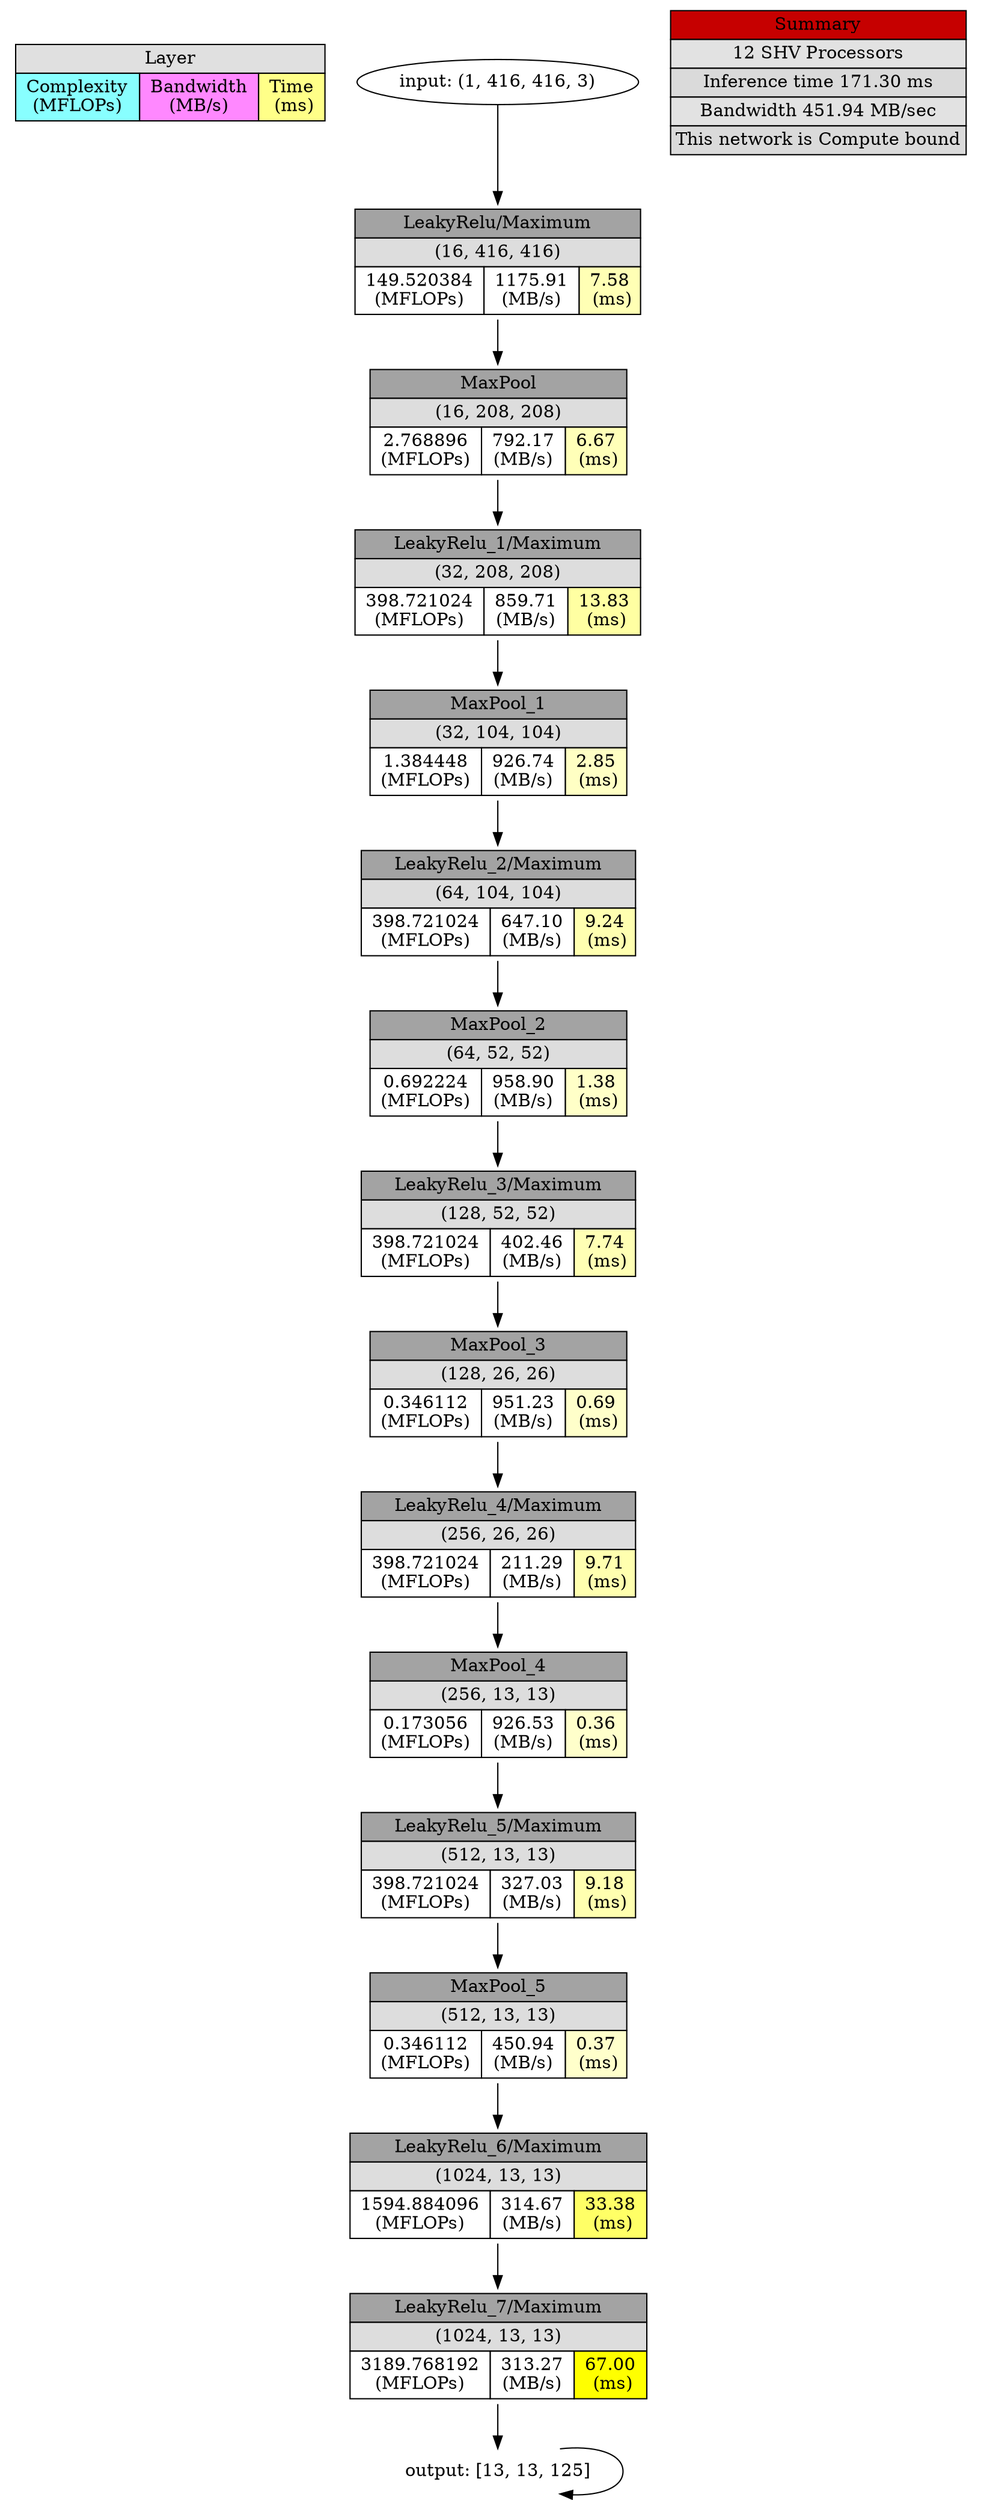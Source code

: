 digraph output {
	Legend [label=<<TABLE BORDER="0" CELLBORDER="1" CELLSPACING="0" CELLPADDING="3">
<TR><TD  BGCOLOR = "#E0E0E0" COLSPAN="3">Layer</TD></TR>
<TR><TD BGCOLOR = "#88FFFF"> Complexity <br/> (MFLOPs) </TD>
<TD BGCOLOR = "#FF88FF"> Bandwidth <br/> (MB/s) </TD>
<TD BGCOLOR = "#FFFF88"> Time <br/> (ms)</TD></TR>
</TABLE>>
 shape=plaintext]
	Input [label="input: (1, 416, 416, 3)"]
	"LeakyRelu/Maximum" [label=<
<TABLE BORDER="0" CELLBORDER="1" CELLSPACING="0" CELLPADDING="3">
<TR>
    <TD  BGCOLOR = "#A3A3A3" COLSPAN="3">LeakyRelu/Maximum</TD>
</TR>
<TR>
    <TD  BGCOLOR = "#DDDDDD" COLSPAN="3">(16, 416, 416)</TD>
</TR>
<TR>
    <TD BGCOLOR = "#FFFFFF"> 149.520384 <br/> (MFLOPs) </TD>
    <TD BGCOLOR = "#FFFFFF"> 1175.91 <br/> (MB/s) </TD>
    <TD BGCOLOR = "#FFFFB5"> 7.58 <br/> (ms)</TD>
</TR>
</TABLE>>
 shape=plaintext]
	Input -> "LeakyRelu/Maximum"
	MaxPool [label=<
<TABLE BORDER="0" CELLBORDER="1" CELLSPACING="0" CELLPADDING="3">
<TR>
    <TD  BGCOLOR = "#A3A3A3" COLSPAN="3">MaxPool</TD>
</TR>
<TR>
    <TD  BGCOLOR = "#DDDDDD" COLSPAN="3">(16, 208, 208)</TD>
</TR>
<TR>
    <TD BGCOLOR = "#FFFFFF"> 2.768896 <br/> (MFLOPs) </TD>
    <TD BGCOLOR = "#FFFFFF"> 792.17 <br/> (MB/s) </TD>
    <TD BGCOLOR = "#FFFFB8"> 6.67 <br/> (ms)</TD>
</TR>
</TABLE>>
 shape=plaintext]
	"LeakyRelu/Maximum" -> MaxPool
	"LeakyRelu_1/Maximum" [label=<
<TABLE BORDER="0" CELLBORDER="1" CELLSPACING="0" CELLPADDING="3">
<TR>
    <TD  BGCOLOR = "#A3A3A3" COLSPAN="3">LeakyRelu_1/Maximum</TD>
</TR>
<TR>
    <TD  BGCOLOR = "#DDDDDD" COLSPAN="3">(32, 208, 208)</TD>
</TR>
<TR>
    <TD BGCOLOR = "#FFFFFF"> 398.721024 <br/> (MFLOPs) </TD>
    <TD BGCOLOR = "#FFFFFF"> 859.71 <br/> (MB/s) </TD>
    <TD BGCOLOR = "#FFFFA2"> 13.83 <br/> (ms)</TD>
</TR>
</TABLE>>
 shape=plaintext]
	MaxPool -> "LeakyRelu_1/Maximum"
	MaxPool_1 [label=<
<TABLE BORDER="0" CELLBORDER="1" CELLSPACING="0" CELLPADDING="3">
<TR>
    <TD  BGCOLOR = "#A3A3A3" COLSPAN="3">MaxPool_1</TD>
</TR>
<TR>
    <TD  BGCOLOR = "#DDDDDD" COLSPAN="3">(32, 104, 104)</TD>
</TR>
<TR>
    <TD BGCOLOR = "#FFFFFF"> 1.384448 <br/> (MFLOPs) </TD>
    <TD BGCOLOR = "#FFFFFF"> 926.74 <br/> (MB/s) </TD>
    <TD BGCOLOR = "#FFFFC4"> 2.85 <br/> (ms)</TD>
</TR>
</TABLE>>
 shape=plaintext]
	"LeakyRelu_1/Maximum" -> MaxPool_1
	"LeakyRelu_2/Maximum" [label=<
<TABLE BORDER="0" CELLBORDER="1" CELLSPACING="0" CELLPADDING="3">
<TR>
    <TD  BGCOLOR = "#A3A3A3" COLSPAN="3">LeakyRelu_2/Maximum</TD>
</TR>
<TR>
    <TD  BGCOLOR = "#DDDDDD" COLSPAN="3">(64, 104, 104)</TD>
</TR>
<TR>
    <TD BGCOLOR = "#FFFFFF"> 398.721024 <br/> (MFLOPs) </TD>
    <TD BGCOLOR = "#FFFFFF"> 647.10 <br/> (MB/s) </TD>
    <TD BGCOLOR = "#FFFFB0"> 9.24 <br/> (ms)</TD>
</TR>
</TABLE>>
 shape=plaintext]
	MaxPool_1 -> "LeakyRelu_2/Maximum"
	MaxPool_2 [label=<
<TABLE BORDER="0" CELLBORDER="1" CELLSPACING="0" CELLPADDING="3">
<TR>
    <TD  BGCOLOR = "#A3A3A3" COLSPAN="3">MaxPool_2</TD>
</TR>
<TR>
    <TD  BGCOLOR = "#DDDDDD" COLSPAN="3">(64, 52, 52)</TD>
</TR>
<TR>
    <TD BGCOLOR = "#FFFFFF"> 0.692224 <br/> (MFLOPs) </TD>
    <TD BGCOLOR = "#FFFFFF"> 958.90 <br/> (MB/s) </TD>
    <TD BGCOLOR = "#FFFFC8"> 1.38 <br/> (ms)</TD>
</TR>
</TABLE>>
 shape=plaintext]
	"LeakyRelu_2/Maximum" -> MaxPool_2
	"LeakyRelu_3/Maximum" [label=<
<TABLE BORDER="0" CELLBORDER="1" CELLSPACING="0" CELLPADDING="3">
<TR>
    <TD  BGCOLOR = "#A3A3A3" COLSPAN="3">LeakyRelu_3/Maximum</TD>
</TR>
<TR>
    <TD  BGCOLOR = "#DDDDDD" COLSPAN="3">(128, 52, 52)</TD>
</TR>
<TR>
    <TD BGCOLOR = "#FFFFFF"> 398.721024 <br/> (MFLOPs) </TD>
    <TD BGCOLOR = "#FFFFFF"> 402.46 <br/> (MB/s) </TD>
    <TD BGCOLOR = "#FFFFB5"> 7.74 <br/> (ms)</TD>
</TR>
</TABLE>>
 shape=plaintext]
	MaxPool_2 -> "LeakyRelu_3/Maximum"
	MaxPool_3 [label=<
<TABLE BORDER="0" CELLBORDER="1" CELLSPACING="0" CELLPADDING="3">
<TR>
    <TD  BGCOLOR = "#A3A3A3" COLSPAN="3">MaxPool_3</TD>
</TR>
<TR>
    <TD  BGCOLOR = "#DDDDDD" COLSPAN="3">(128, 26, 26)</TD>
</TR>
<TR>
    <TD BGCOLOR = "#FFFFFF"> 0.346112 <br/> (MFLOPs) </TD>
    <TD BGCOLOR = "#FFFFFF"> 951.23 <br/> (MB/s) </TD>
    <TD BGCOLOR = "#FFFFCA"> 0.69 <br/> (ms)</TD>
</TR>
</TABLE>>
 shape=plaintext]
	"LeakyRelu_3/Maximum" -> MaxPool_3
	"LeakyRelu_4/Maximum" [label=<
<TABLE BORDER="0" CELLBORDER="1" CELLSPACING="0" CELLPADDING="3">
<TR>
    <TD  BGCOLOR = "#A3A3A3" COLSPAN="3">LeakyRelu_4/Maximum</TD>
</TR>
<TR>
    <TD  BGCOLOR = "#DDDDDD" COLSPAN="3">(256, 26, 26)</TD>
</TR>
<TR>
    <TD BGCOLOR = "#FFFFFF"> 398.721024 <br/> (MFLOPs) </TD>
    <TD BGCOLOR = "#FFFFFF"> 211.29 <br/> (MB/s) </TD>
    <TD BGCOLOR = "#FFFFAF"> 9.71 <br/> (ms)</TD>
</TR>
</TABLE>>
 shape=plaintext]
	MaxPool_3 -> "LeakyRelu_4/Maximum"
	MaxPool_4 [label=<
<TABLE BORDER="0" CELLBORDER="1" CELLSPACING="0" CELLPADDING="3">
<TR>
    <TD  BGCOLOR = "#A3A3A3" COLSPAN="3">MaxPool_4</TD>
</TR>
<TR>
    <TD  BGCOLOR = "#DDDDDD" COLSPAN="3">(256, 13, 13)</TD>
</TR>
<TR>
    <TD BGCOLOR = "#FFFFFF"> 0.173056 <br/> (MFLOPs) </TD>
    <TD BGCOLOR = "#FFFFFF"> 926.53 <br/> (MB/s) </TD>
    <TD BGCOLOR = "#FFFFCB"> 0.36 <br/> (ms)</TD>
</TR>
</TABLE>>
 shape=plaintext]
	"LeakyRelu_4/Maximum" -> MaxPool_4
	"LeakyRelu_5/Maximum" [label=<
<TABLE BORDER="0" CELLBORDER="1" CELLSPACING="0" CELLPADDING="3">
<TR>
    <TD  BGCOLOR = "#A3A3A3" COLSPAN="3">LeakyRelu_5/Maximum</TD>
</TR>
<TR>
    <TD  BGCOLOR = "#DDDDDD" COLSPAN="3">(512, 13, 13)</TD>
</TR>
<TR>
    <TD BGCOLOR = "#FFFFFF"> 398.721024 <br/> (MFLOPs) </TD>
    <TD BGCOLOR = "#FFFFFF"> 327.03 <br/> (MB/s) </TD>
    <TD BGCOLOR = "#FFFFB0"> 9.18 <br/> (ms)</TD>
</TR>
</TABLE>>
 shape=plaintext]
	MaxPool_4 -> "LeakyRelu_5/Maximum"
	MaxPool_5 [label=<
<TABLE BORDER="0" CELLBORDER="1" CELLSPACING="0" CELLPADDING="3">
<TR>
    <TD  BGCOLOR = "#A3A3A3" COLSPAN="3">MaxPool_5</TD>
</TR>
<TR>
    <TD  BGCOLOR = "#DDDDDD" COLSPAN="3">(512, 13, 13)</TD>
</TR>
<TR>
    <TD BGCOLOR = "#FFFFFF"> 0.346112 <br/> (MFLOPs) </TD>
    <TD BGCOLOR = "#FFFFFF"> 450.94 <br/> (MB/s) </TD>
    <TD BGCOLOR = "#FFFFCB"> 0.37 <br/> (ms)</TD>
</TR>
</TABLE>>
 shape=plaintext]
	"LeakyRelu_5/Maximum" -> MaxPool_5
	"LeakyRelu_6/Maximum" [label=<
<TABLE BORDER="0" CELLBORDER="1" CELLSPACING="0" CELLPADDING="3">
<TR>
    <TD  BGCOLOR = "#A3A3A3" COLSPAN="3">LeakyRelu_6/Maximum</TD>
</TR>
<TR>
    <TD  BGCOLOR = "#DDDDDD" COLSPAN="3">(1024, 13, 13)</TD>
</TR>
<TR>
    <TD BGCOLOR = "#FFFFFF"> 1594.884096 <br/> (MFLOPs) </TD>
    <TD BGCOLOR = "#FFFFFF"> 314.67 <br/> (MB/s) </TD>
    <TD BGCOLOR = "#FFFF66"> 33.38 <br/> (ms)</TD>
</TR>
</TABLE>>
 shape=plaintext]
	MaxPool_5 -> "LeakyRelu_6/Maximum"
	"LeakyRelu_7/Maximum" [label=<
<TABLE BORDER="0" CELLBORDER="1" CELLSPACING="0" CELLPADDING="3">
<TR>
    <TD  BGCOLOR = "#A3A3A3" COLSPAN="3">LeakyRelu_7/Maximum</TD>
</TR>
<TR>
    <TD  BGCOLOR = "#DDDDDD" COLSPAN="3">(1024, 13, 13)</TD>
</TR>
<TR>
    <TD BGCOLOR = "#FFFFFF"> 3189.768192 <br/> (MFLOPs) </TD>
    <TD BGCOLOR = "#FFFFFF"> 313.27 <br/> (MB/s) </TD>
    <TD BGCOLOR = "#FFFF0"> 67.00 <br/> (ms)</TD>
</TR>
</TABLE>>
 shape=plaintext]
	"LeakyRelu_6/Maximum" -> "LeakyRelu_7/Maximum"
	Output [label=<
<TABLE BORDER="0" CELLBORDER="1" CELLSPACING="0" CELLPADDING="3">
<TR>
    <TD  BGCOLOR = "#A3A3A3" COLSPAN="3">Output</TD>
</TR>
<TR>
    <TD  BGCOLOR = "#DDDDDD" COLSPAN="3">(125, 13, 13)</TD>
</TR>
<TR>
    <TD BGCOLOR = "#FFFFFF"> 43.264 <br/> (MFLOPs) </TD>
    <TD BGCOLOR = "#FFFFFF"> 431.82 <br/> (MB/s) </TD>
    <TD BGCOLOR = "#FFFFC9"> 1.33 <br/> (ms)</TD>
</TR>
</TABLE>>
 shape=plaintext]
	"LeakyRelu_7/Maximum" -> Output
	Output [label="output: [13, 13, 125]"]
	Output -> Output
	Summary [label=<<TABLE BORDER="0" CELLBORDER="1" CELLSPACING="0" CELLPADDING="3">
<TR><TD  BGCOLOR = "#C60000" COLSPAN="3">Summary</TD></TR>
<TR><TD  BGCOLOR = "#E2E2E2" COLSPAN="3">12 SHV Processors</TD></TR>
<TR><TD  BGCOLOR = "#DADADA" COLSPAN="3">Inference time 171.30 ms</TD></TR>
<TR><TD  BGCOLOR = "#E2E2E2" COLSPAN="3">Bandwidth 451.94 MB/sec</TD></TR>
<TR><TD  BGCOLOR = "#DADADA" COLSPAN="3">This network is Compute bound</TD></TR>
</TABLE>>
 shape=plaintext]
}
